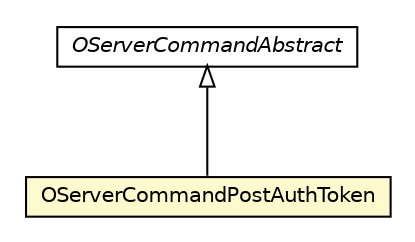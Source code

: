 #!/usr/local/bin/dot
#
# Class diagram 
# Generated by UMLGraph version R5_6-24-gf6e263 (http://www.umlgraph.org/)
#

digraph G {
	edge [fontname="Helvetica",fontsize=10,labelfontname="Helvetica",labelfontsize=10];
	node [fontname="Helvetica",fontsize=10,shape=plaintext];
	nodesep=0.25;
	ranksep=0.5;
	// com.orientechnologies.orient.server.network.protocol.http.command.OServerCommandAbstract
	c3781530 [label=<<table title="com.orientechnologies.orient.server.network.protocol.http.command.OServerCommandAbstract" border="0" cellborder="1" cellspacing="0" cellpadding="2" port="p" href="../OServerCommandAbstract.html">
		<tr><td><table border="0" cellspacing="0" cellpadding="1">
<tr><td align="center" balign="center"><font face="Helvetica-Oblique"> OServerCommandAbstract </font></td></tr>
		</table></td></tr>
		</table>>, URL="../OServerCommandAbstract.html", fontname="Helvetica", fontcolor="black", fontsize=10.0];
	// com.orientechnologies.orient.server.network.protocol.http.command.post.OServerCommandPostAuthToken
	c3781546 [label=<<table title="com.orientechnologies.orient.server.network.protocol.http.command.post.OServerCommandPostAuthToken" border="0" cellborder="1" cellspacing="0" cellpadding="2" port="p" bgcolor="lemonChiffon" href="./OServerCommandPostAuthToken.html">
		<tr><td><table border="0" cellspacing="0" cellpadding="1">
<tr><td align="center" balign="center"> OServerCommandPostAuthToken </td></tr>
		</table></td></tr>
		</table>>, URL="./OServerCommandPostAuthToken.html", fontname="Helvetica", fontcolor="black", fontsize=10.0];
	//com.orientechnologies.orient.server.network.protocol.http.command.post.OServerCommandPostAuthToken extends com.orientechnologies.orient.server.network.protocol.http.command.OServerCommandAbstract
	c3781530:p -> c3781546:p [dir=back,arrowtail=empty];
}

